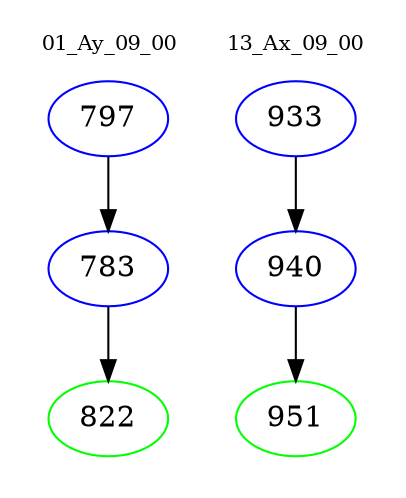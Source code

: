 digraph{
subgraph cluster_0 {
color = white
label = "01_Ay_09_00";
fontsize=10;
T0_797 [label="797", color="blue"]
T0_797 -> T0_783 [color="black"]
T0_783 [label="783", color="blue"]
T0_783 -> T0_822 [color="black"]
T0_822 [label="822", color="green"]
}
subgraph cluster_1 {
color = white
label = "13_Ax_09_00";
fontsize=10;
T1_933 [label="933", color="blue"]
T1_933 -> T1_940 [color="black"]
T1_940 [label="940", color="blue"]
T1_940 -> T1_951 [color="black"]
T1_951 [label="951", color="green"]
}
}
